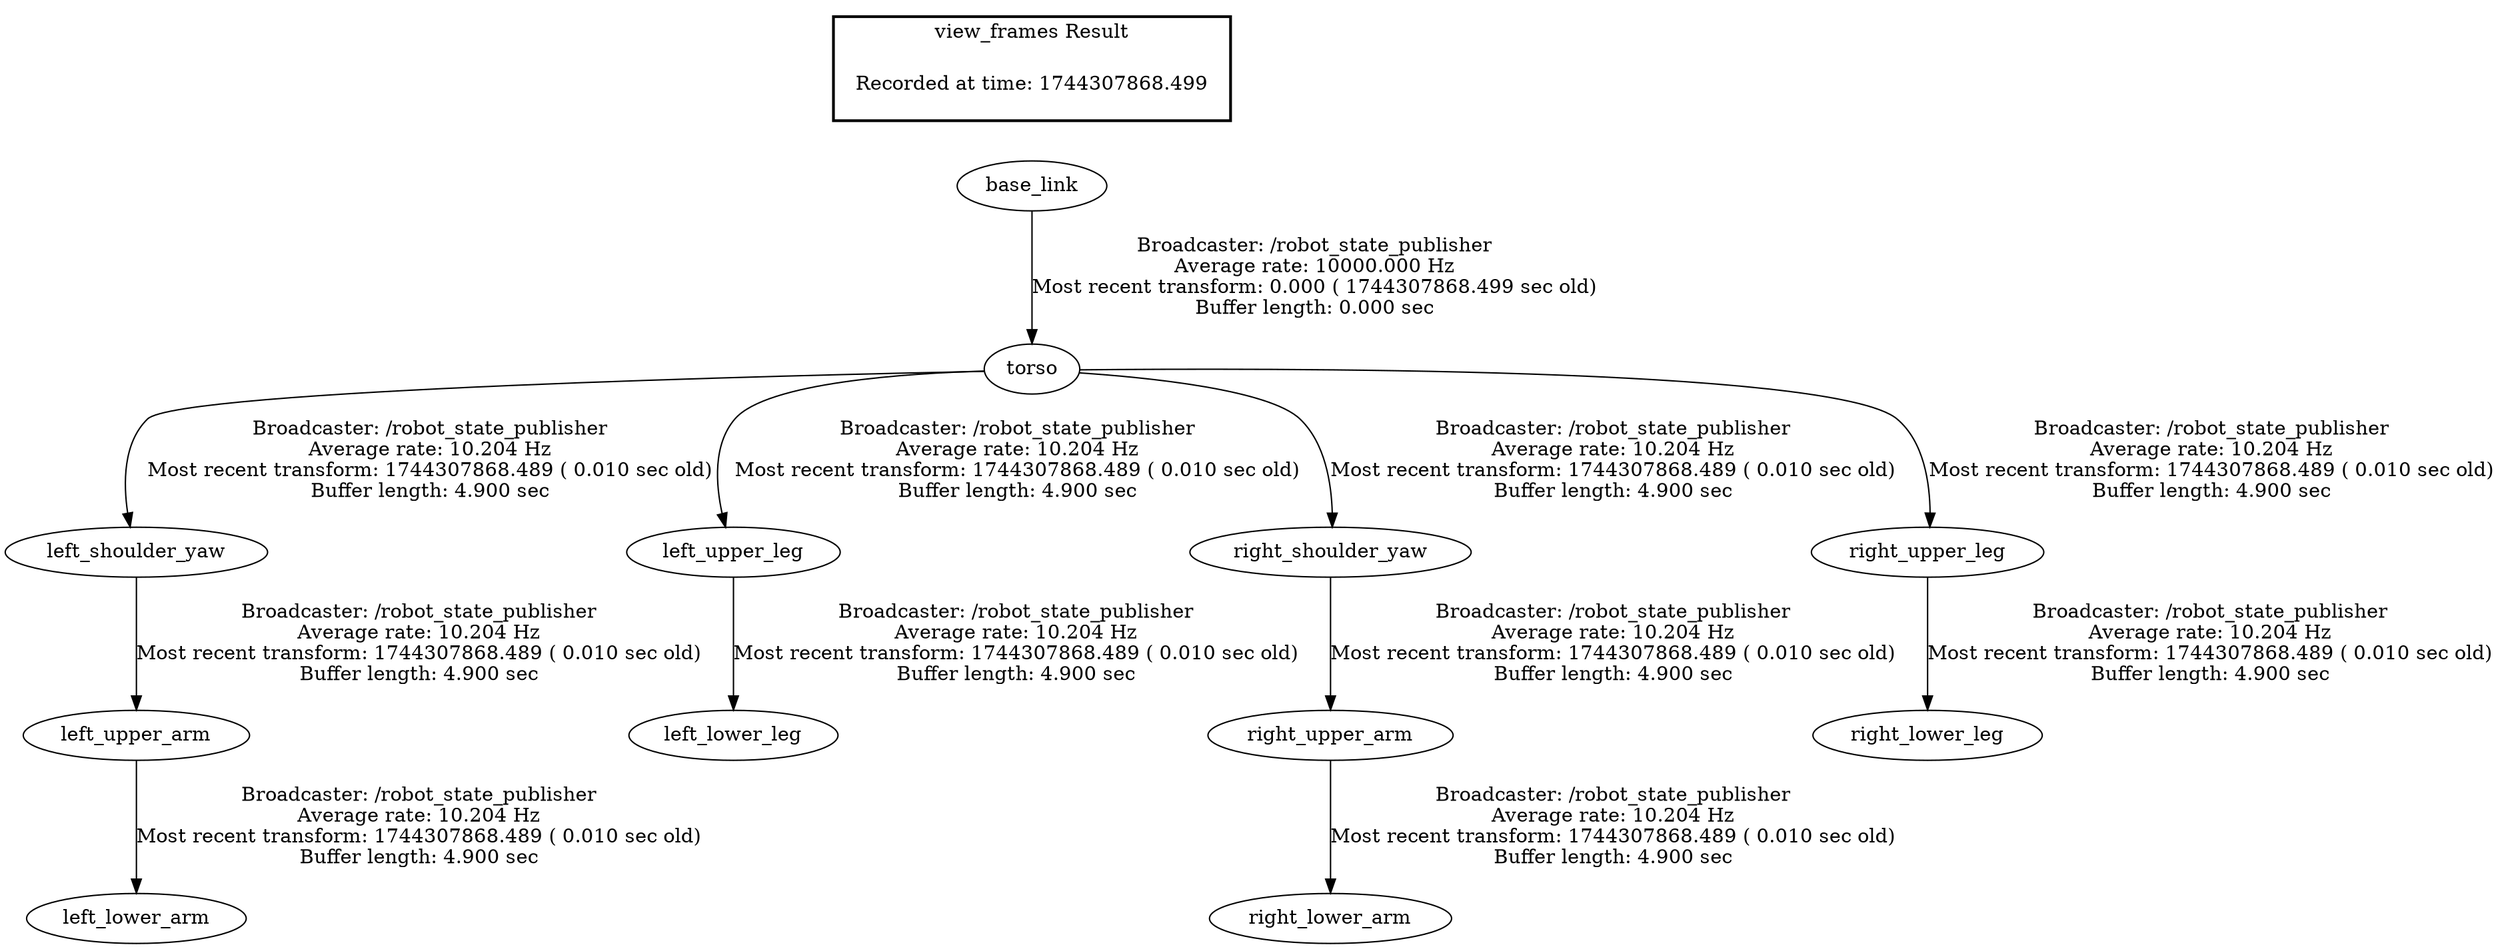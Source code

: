 digraph G {
"base_link" -> "torso"[label="Broadcaster: /robot_state_publisher\nAverage rate: 10000.000 Hz\nMost recent transform: 0.000 ( 1744307868.499 sec old)\nBuffer length: 0.000 sec\n"];
"left_upper_arm" -> "left_lower_arm"[label="Broadcaster: /robot_state_publisher\nAverage rate: 10.204 Hz\nMost recent transform: 1744307868.489 ( 0.010 sec old)\nBuffer length: 4.900 sec\n"];
"left_shoulder_yaw" -> "left_upper_arm"[label="Broadcaster: /robot_state_publisher\nAverage rate: 10.204 Hz\nMost recent transform: 1744307868.489 ( 0.010 sec old)\nBuffer length: 4.900 sec\n"];
"torso" -> "left_upper_leg"[label="Broadcaster: /robot_state_publisher\nAverage rate: 10.204 Hz\nMost recent transform: 1744307868.489 ( 0.010 sec old)\nBuffer length: 4.900 sec\n"];
"left_upper_leg" -> "left_lower_leg"[label="Broadcaster: /robot_state_publisher\nAverage rate: 10.204 Hz\nMost recent transform: 1744307868.489 ( 0.010 sec old)\nBuffer length: 4.900 sec\n"];
"torso" -> "left_shoulder_yaw"[label="Broadcaster: /robot_state_publisher\nAverage rate: 10.204 Hz\nMost recent transform: 1744307868.489 ( 0.010 sec old)\nBuffer length: 4.900 sec\n"];
"right_upper_arm" -> "right_lower_arm"[label="Broadcaster: /robot_state_publisher\nAverage rate: 10.204 Hz\nMost recent transform: 1744307868.489 ( 0.010 sec old)\nBuffer length: 4.900 sec\n"];
"right_shoulder_yaw" -> "right_upper_arm"[label="Broadcaster: /robot_state_publisher\nAverage rate: 10.204 Hz\nMost recent transform: 1744307868.489 ( 0.010 sec old)\nBuffer length: 4.900 sec\n"];
"torso" -> "right_upper_leg"[label="Broadcaster: /robot_state_publisher\nAverage rate: 10.204 Hz\nMost recent transform: 1744307868.489 ( 0.010 sec old)\nBuffer length: 4.900 sec\n"];
"right_upper_leg" -> "right_lower_leg"[label="Broadcaster: /robot_state_publisher\nAverage rate: 10.204 Hz\nMost recent transform: 1744307868.489 ( 0.010 sec old)\nBuffer length: 4.900 sec\n"];
"torso" -> "right_shoulder_yaw"[label="Broadcaster: /robot_state_publisher\nAverage rate: 10.204 Hz\nMost recent transform: 1744307868.489 ( 0.010 sec old)\nBuffer length: 4.900 sec\n"];
edge [style=invis];
 subgraph cluster_legend { style=bold; color=black; label ="view_frames Result";
"Recorded at time: 1744307868.499"[ shape=plaintext ] ;
 }->"base_link";
}